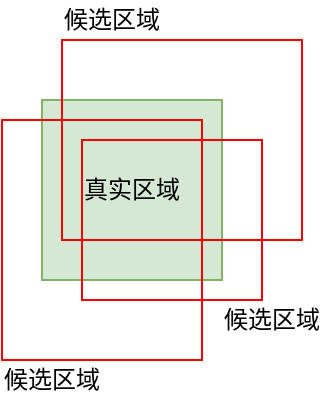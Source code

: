 <mxfile version="13.6.2" type="device"><diagram id="jxVWGjC-585g4b9BcgBI" name="Page-1"><mxGraphModel dx="1102" dy="783" grid="1" gridSize="10" guides="1" tooltips="1" connect="1" arrows="1" fold="1" page="1" pageScale="1" pageWidth="827" pageHeight="1169" math="0" shadow="0"><root><mxCell id="0"/><mxCell id="1" parent="0"/><mxCell id="6HxgjiI3t375X5SXWpG8-1" value="真实区域" style="rounded=0;whiteSpace=wrap;html=1;fillColor=#d5e8d4;strokeColor=#82b366;" vertex="1" parent="1"><mxGeometry x="240" y="240" width="90" height="90" as="geometry"/></mxCell><mxCell id="6HxgjiI3t375X5SXWpG8-2" value="" style="rounded=0;whiteSpace=wrap;html=1;fillColor=none;strokeColor=#FF0000;" vertex="1" parent="1"><mxGeometry x="250" y="210" width="120" height="100" as="geometry"/></mxCell><mxCell id="6HxgjiI3t375X5SXWpG8-3" value="" style="rounded=0;whiteSpace=wrap;html=1;fillColor=none;strokeColor=#FF0000;" vertex="1" parent="1"><mxGeometry x="220" y="250" width="100" height="120" as="geometry"/></mxCell><mxCell id="6HxgjiI3t375X5SXWpG8-4" value="" style="rounded=0;whiteSpace=wrap;html=1;fillColor=none;strokeColor=#FF0000;" vertex="1" parent="1"><mxGeometry x="260" y="260" width="90" height="80" as="geometry"/></mxCell><mxCell id="6HxgjiI3t375X5SXWpG8-5" value="候选区域" style="text;html=1;strokeColor=none;fillColor=none;align=center;verticalAlign=middle;whiteSpace=wrap;rounded=0;dashed=1;" vertex="1" parent="1"><mxGeometry x="250" y="190" width="50" height="20" as="geometry"/></mxCell><mxCell id="6HxgjiI3t375X5SXWpG8-6" value="候选区域" style="text;html=1;strokeColor=none;fillColor=none;align=center;verticalAlign=middle;whiteSpace=wrap;rounded=0;dashed=1;" vertex="1" parent="1"><mxGeometry x="220" y="370" width="50" height="20" as="geometry"/></mxCell><mxCell id="6HxgjiI3t375X5SXWpG8-7" value="候选区域" style="text;html=1;strokeColor=none;fillColor=none;align=center;verticalAlign=middle;whiteSpace=wrap;rounded=0;dashed=1;" vertex="1" parent="1"><mxGeometry x="330" y="340" width="50" height="20" as="geometry"/></mxCell></root></mxGraphModel></diagram></mxfile>